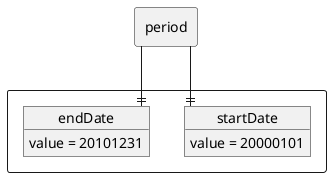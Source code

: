 @startuml
allowmixing
skinparam linetype ortho

rectangle period

rectangle {
object startDate
object endDate
}

startDate : value = 20000101
endDate : value = 20101231

period --|| startDate
period --|| endDate
@enduml
